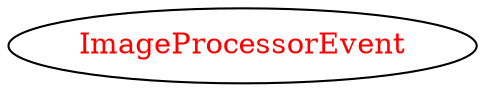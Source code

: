 digraph dependencyGraph {
 concentrate=true;
 ranksep="2.0";
 rankdir="LR"; 
 splines="ortho";
"ImageProcessorEvent" [fontcolor="red"];
}